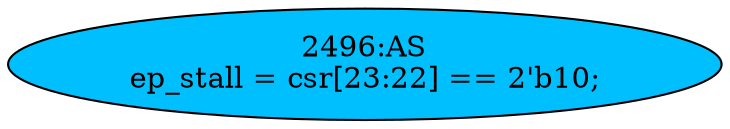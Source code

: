 strict digraph "" {
	node [label="\N"];
	"2496:AS"	 [ast="<pyverilog.vparser.ast.Assign object at 0x7f13b5568290>",
		def_var="['ep_stall']",
		fillcolor=deepskyblue,
		label="2496:AS
ep_stall = csr[23:22] == 2'b10;",
		statements="[]",
		style=filled,
		typ=Assign,
		use_var="['csr']"];
}
